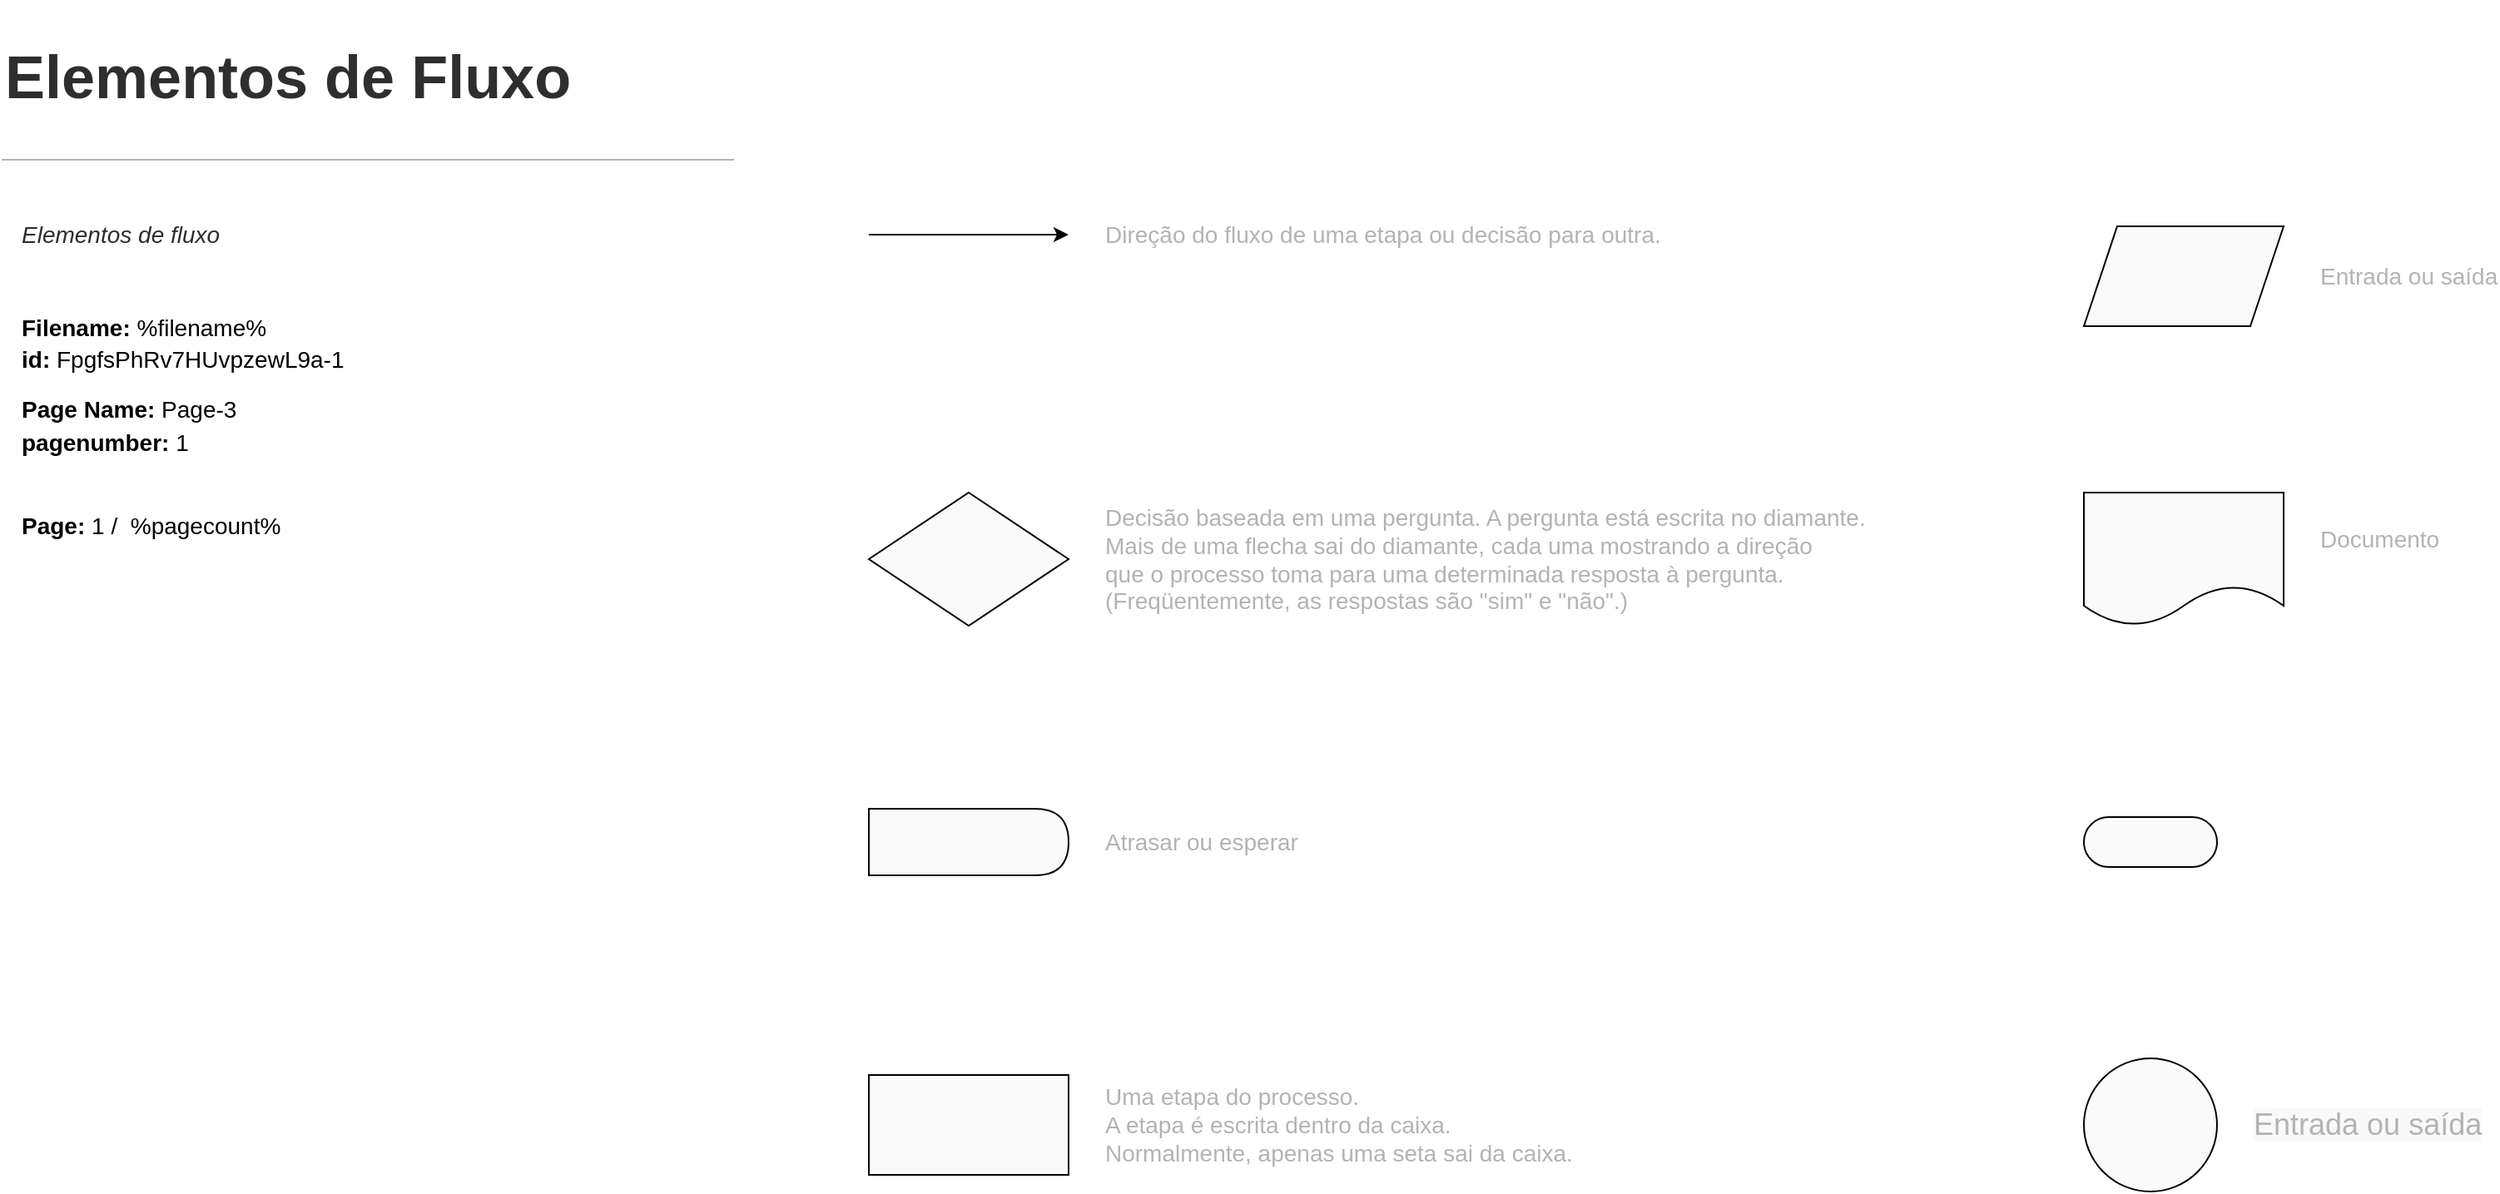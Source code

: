 <mxfile version="14.8.1" type="github">
  <diagram id="RCX8UjMyPUyR1wqOm1Pj" name="Page-3">
    <mxGraphModel dx="2852" dy="1836" grid="1" gridSize="10" guides="1" tooltips="1" connect="1" arrows="1" fold="1" page="1" pageScale="1" pageWidth="1920" pageHeight="1200" math="0" shadow="0">
      <root>
        <mxCell id="CYVsankMXV-RMAmFOc-R-0" />
        <mxCell id="CYVsankMXV-RMAmFOc-R-1" parent="CYVsankMXV-RMAmFOc-R-0" />
        <mxCell id="CYVsankMXV-RMAmFOc-R-2" value="" style="endArrow=none;html=1;fontFamily=Helvetica;fontSize=18;strokeColor=#B3B3B3;strokeWidth=1;fontColor=#2E2E2E;" edge="1" parent="CYVsankMXV-RMAmFOc-R-1">
          <mxGeometry width="50" height="50" relative="1" as="geometry">
            <mxPoint x="559" y="210" as="sourcePoint" />
            <mxPoint x="119" y="210.0" as="targetPoint" />
          </mxGeometry>
        </mxCell>
        <mxCell id="CYVsankMXV-RMAmFOc-R-3" value="&lt;h1&gt;Elementos de Fluxo&lt;/h1&gt;" style="text;strokeColor=none;fillColor=none;align=left;verticalAlign=middle;rounded=0;fontSize=18;fontColor=#2E2E2E;html=1;autosize=1;" vertex="1" parent="CYVsankMXV-RMAmFOc-R-1">
          <mxGeometry x="119" y="120" width="360" height="80" as="geometry" />
        </mxCell>
        <mxCell id="CYVsankMXV-RMAmFOc-R-4" value="Elementos de fluxo" style="text;html=1;strokeColor=none;fillColor=none;align=left;verticalAlign=middle;rounded=0;fontSize=14;fontColor=#2E2E2E;autosize=1;resizable=0;resizeHeight=1;fontStyle=2" vertex="1" parent="CYVsankMXV-RMAmFOc-R-1">
          <mxGeometry x="129" y="245" width="130" height="20" as="geometry" />
        </mxCell>
        <object label="&lt;b&gt;pagenumber:&lt;/b&gt; %pagenumber%" placeholders="1" id="FpgfsPhRv7HUvpzewL9a-0">
          <mxCell style="text;html=1;align=left;verticalAlign=middle;resizable=0;points=[];autosize=1;strokeColor=none;fontSize=14;fontFamily=Helvetica;" vertex="1" parent="CYVsankMXV-RMAmFOc-R-1">
            <mxGeometry x="129" y="370" width="120" height="20" as="geometry" />
          </mxCell>
        </object>
        <object label="&lt;b&gt;id:&amp;nbsp;&lt;/b&gt;%id%" placeholders="1" id="FpgfsPhRv7HUvpzewL9a-1">
          <mxCell style="text;html=1;align=left;verticalAlign=middle;resizable=0;points=[];autosize=1;strokeColor=none;fontSize=14;fontFamily=Helvetica;" vertex="1" parent="CYVsankMXV-RMAmFOc-R-1">
            <mxGeometry x="129" y="320" width="200" height="20" as="geometry" />
          </mxCell>
        </object>
        <object label="&lt;b&gt;Page Name: &lt;/b&gt;%page%&lt;span style=&quot;font-size: 14px&quot;&gt;	&lt;/span&gt;" placeholders="1" id="FpgfsPhRv7HUvpzewL9a-3">
          <mxCell style="text;html=1;align=left;verticalAlign=middle;resizable=0;points=[];autosize=1;strokeColor=none;fontSize=14;fontFamily=Helvetica;" vertex="1" parent="CYVsankMXV-RMAmFOc-R-1">
            <mxGeometry x="129" y="350" width="140" height="20" as="geometry" />
          </mxCell>
        </object>
        <object label="&lt;b&gt;Filename:&lt;/b&gt; %filename%&lt;span style=&quot;font-size: 14px&quot;&gt;	&lt;/span&gt;" placeholders="1" id="FpgfsPhRv7HUvpzewL9a-4">
          <mxCell style="text;html=1;align=left;verticalAlign=middle;resizable=0;points=[];autosize=1;strokeColor=none;fontSize=14;fontFamily=Helvetica;" vertex="1" parent="CYVsankMXV-RMAmFOc-R-1">
            <mxGeometry x="129" y="301" width="190" height="20" as="geometry" />
          </mxCell>
        </object>
        <object label="&lt;b&gt;Page:&lt;/b&gt;&amp;nbsp;%pagenumber% /&amp;nbsp;&lt;b&gt;&amp;nbsp;&lt;/b&gt;%pagecount%" placeholders="1" id="FpgfsPhRv7HUvpzewL9a-6">
          <mxCell style="text;html=1;align=left;verticalAlign=middle;resizable=0;points=[];autosize=1;strokeColor=none;fontSize=14;fontFamily=Helvetica;" vertex="1" parent="CYVsankMXV-RMAmFOc-R-1">
            <mxGeometry x="129" y="420" width="90" height="20" as="geometry" />
          </mxCell>
        </object>
        <mxCell id="e-H71KWMeDqUF_6DADQq-0" value="&lt;span style=&quot;font-size: 14px&quot;&gt;&lt;font color=&quot;#b3b3b3&quot; style=&quot;line-height: 70%&quot;&gt;Uma etapa do processo.&lt;br&gt;A etapa é escrita dentro da caixa.&lt;br&gt;Normalmente, apenas uma seta sai da caixa.&lt;/font&gt;&lt;/span&gt;" style="rounded=0;html=1;fontSize=14;fillColor=#FAFAFA;gradientColor=none;align=left;verticalAlign=middle;spacingLeft=140;strokeColor=#000000;fontColor=#B3B3B3;" vertex="1" parent="CYVsankMXV-RMAmFOc-R-1">
          <mxGeometry x="640" y="760" width="120" height="60" as="geometry" />
        </mxCell>
        <mxCell id="e-H71KWMeDqUF_6DADQq-1" value="Direção do fluxo de uma etapa ou decisão para outra." style="html=1;fontFamily=Helvetica;fontSize=14;strokeColor=#000000;rounded=0;align=left;fillColor=#FAFAFA;spacingLeft=80;fontColor=#B3B3B3;" edge="1" parent="CYVsankMXV-RMAmFOc-R-1">
          <mxGeometry x="640" y="145" width="50" height="50" as="geometry">
            <mxPoint x="640.0" y="255" as="sourcePoint" />
            <mxPoint x="760.0" y="255" as="targetPoint" />
          </mxGeometry>
        </mxCell>
        <mxCell id="e-H71KWMeDqUF_6DADQq-2" value="Decisão baseada em uma pergunta. A pergunta está escrita no diamante.&lt;br&gt;Mais de uma flecha sai do diamante, cada uma mostrando a direção &lt;br&gt;que o processo toma para uma determinada resposta à pergunta.&lt;br&gt;(Freqüentemente, as respostas são &quot;sim&quot; e &quot;não&quot;.)" style="rhombus;html=1;fontSize=14;fillColor=#FAFAFA;gradientColor=none;align=left;verticalAlign=middle;rounded=0;spacingLeft=140;fontColor=#B3B3B3;" vertex="1" parent="CYVsankMXV-RMAmFOc-R-1">
          <mxGeometry x="640" y="410" width="120" height="80" as="geometry" />
        </mxCell>
        <mxCell id="e-H71KWMeDqUF_6DADQq-3" value="Atrasar ou esperar" style="shape=delay;html=1;fontSize=14;fillColor=#FAFAFA;gradientColor=none;align=left;verticalAlign=middle;rounded=0;fontColor=#B3B3B3;spacingLeft=140;" vertex="1" parent="CYVsankMXV-RMAmFOc-R-1">
          <mxGeometry x="640" y="600" width="120" height="40" as="geometry" />
        </mxCell>
        <mxCell id="e-H71KWMeDqUF_6DADQq-4" value="&lt;meta charset=&quot;utf-8&quot;&gt;&lt;span style=&quot;color: rgb(179, 179, 179); font-family: helvetica; font-size: 18px; font-style: normal; font-weight: 400; letter-spacing: normal; text-align: left; text-indent: 0px; text-transform: none; word-spacing: 0px; background-color: rgb(248, 249, 250); display: inline; float: none;&quot;&gt;Entrada ou saída&lt;/span&gt;" style="shape=ellipse;html=1;whitespace=wrap;aspect=fixed;perimeter=ellipsePerimeter;fontSize=14;fillColor=#FAFAFA;gradientColor=none;align=left;verticalAlign=middle;rounded=0;fontColor=#B3B3B3;spacingLeft=100;" vertex="1" parent="CYVsankMXV-RMAmFOc-R-1">
          <mxGeometry x="1370" y="750" width="80" height="80" as="geometry" />
        </mxCell>
        <mxCell id="e-H71KWMeDqUF_6DADQq-5" value="&lt;span style=&quot;font-weight: normal&quot;&gt;Entrada ou saída&lt;/span&gt;" style="shape=parallelogram;perimeter=parallelogramPerimeter;html=1;fixedSize=1;fontSize=14;fillColor=#FAFAFA;gradientColor=none;align=left;verticalAlign=middle;rounded=0;fontColor=#B3B3B3;spacingLeft=140;" vertex="1" parent="CYVsankMXV-RMAmFOc-R-1">
          <mxGeometry x="1370" y="250" width="120" height="60" as="geometry" />
        </mxCell>
        <mxCell id="e-H71KWMeDqUF_6DADQq-6" value="&lt;span style=&quot;color: rgb(179 , 179 , 179)&quot;&gt;Documento&lt;/span&gt;" style="shape=document;whiteSpace=wrap;html=1;boundedLbl=1;fontSize=14;fillColor=#FAFAFA;gradientColor=none;align=left;verticalAlign=middle;rounded=0;fontColor=#B3B3B3;spacingLeft=140;" vertex="1" parent="CYVsankMXV-RMAmFOc-R-1">
          <mxGeometry x="1370" y="410" width="120" height="80" as="geometry" />
        </mxCell>
        <mxCell id="e-H71KWMeDqUF_6DADQq-7" value="" style="html=1;dashed=0;whitespace=wrap;shape=mxgraph.dfd.start;fontSize=18;fillColor=#FAFAFA;gradientColor=none;align=left;verticalAlign=middle;" vertex="1" parent="CYVsankMXV-RMAmFOc-R-1">
          <mxGeometry x="1370" y="605" width="80" height="30" as="geometry" />
        </mxCell>
      </root>
    </mxGraphModel>
  </diagram>
</mxfile>
